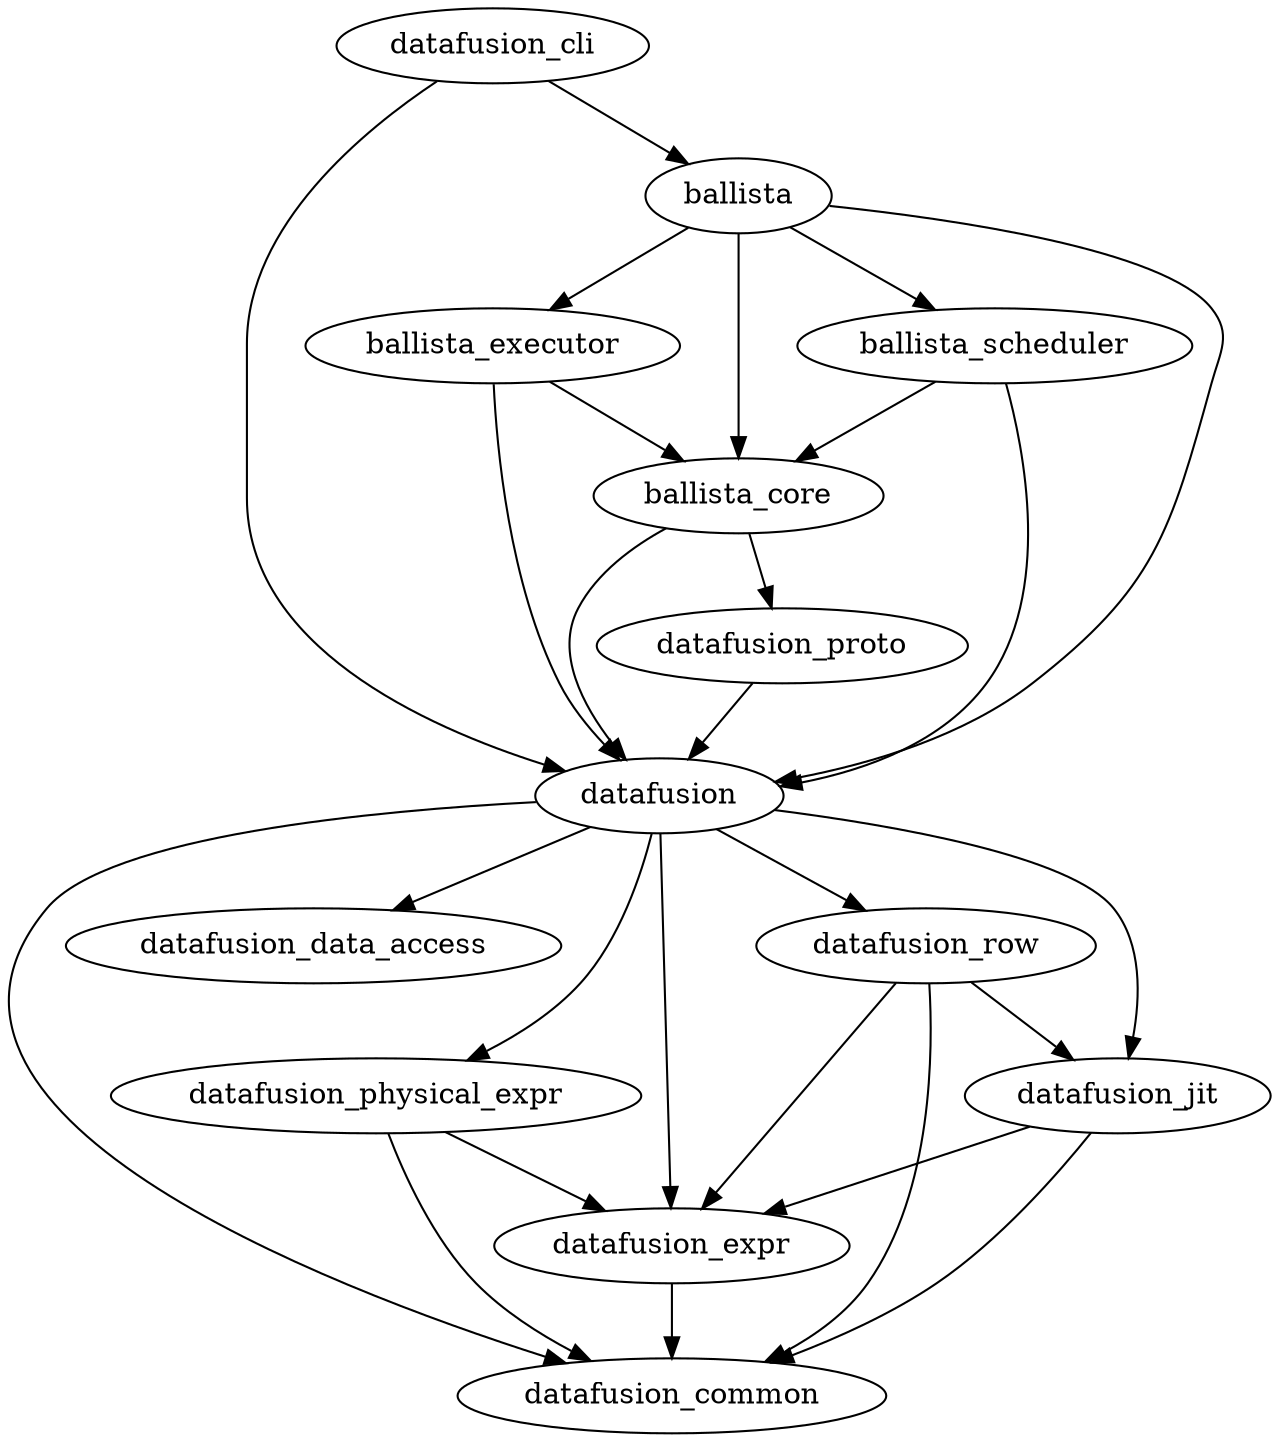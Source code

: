 digraph G {

    datafusion_common

    datafusion_data_access

	datafusion_expr -> datafusion_common

	datafusion_physical_expr -> datafusion_common
	datafusion_physical_expr -> datafusion_expr

	datafusion_jit -> datafusion_common
	datafusion_jit -> datafusion_expr

    datafusion_row -> datafusion_common
    datafusion_row -> datafusion_expr
    datafusion_row -> datafusion_jit

	datafusion -> datafusion_common
	datafusion -> datafusion_data_access
	datafusion -> datafusion_expr
	datafusion -> datafusion_jit
	datafusion -> datafusion_physical_expr
	datafusion -> datafusion_row

	datafusion_proto -> datafusion

	ballista_core -> datafusion
	ballista_core -> datafusion_proto

	ballista_scheduler -> ballista_core
	ballista_scheduler -> datafusion

	ballista_executor -> ballista_core
	ballista_executor -> datafusion

    ballista -> datafusion
    ballista -> ballista_core
    ballista -> ballista_scheduler
    ballista -> ballista_executor

	datafusion_cli -> datafusion
	datafusion_cli -> ballista

}

